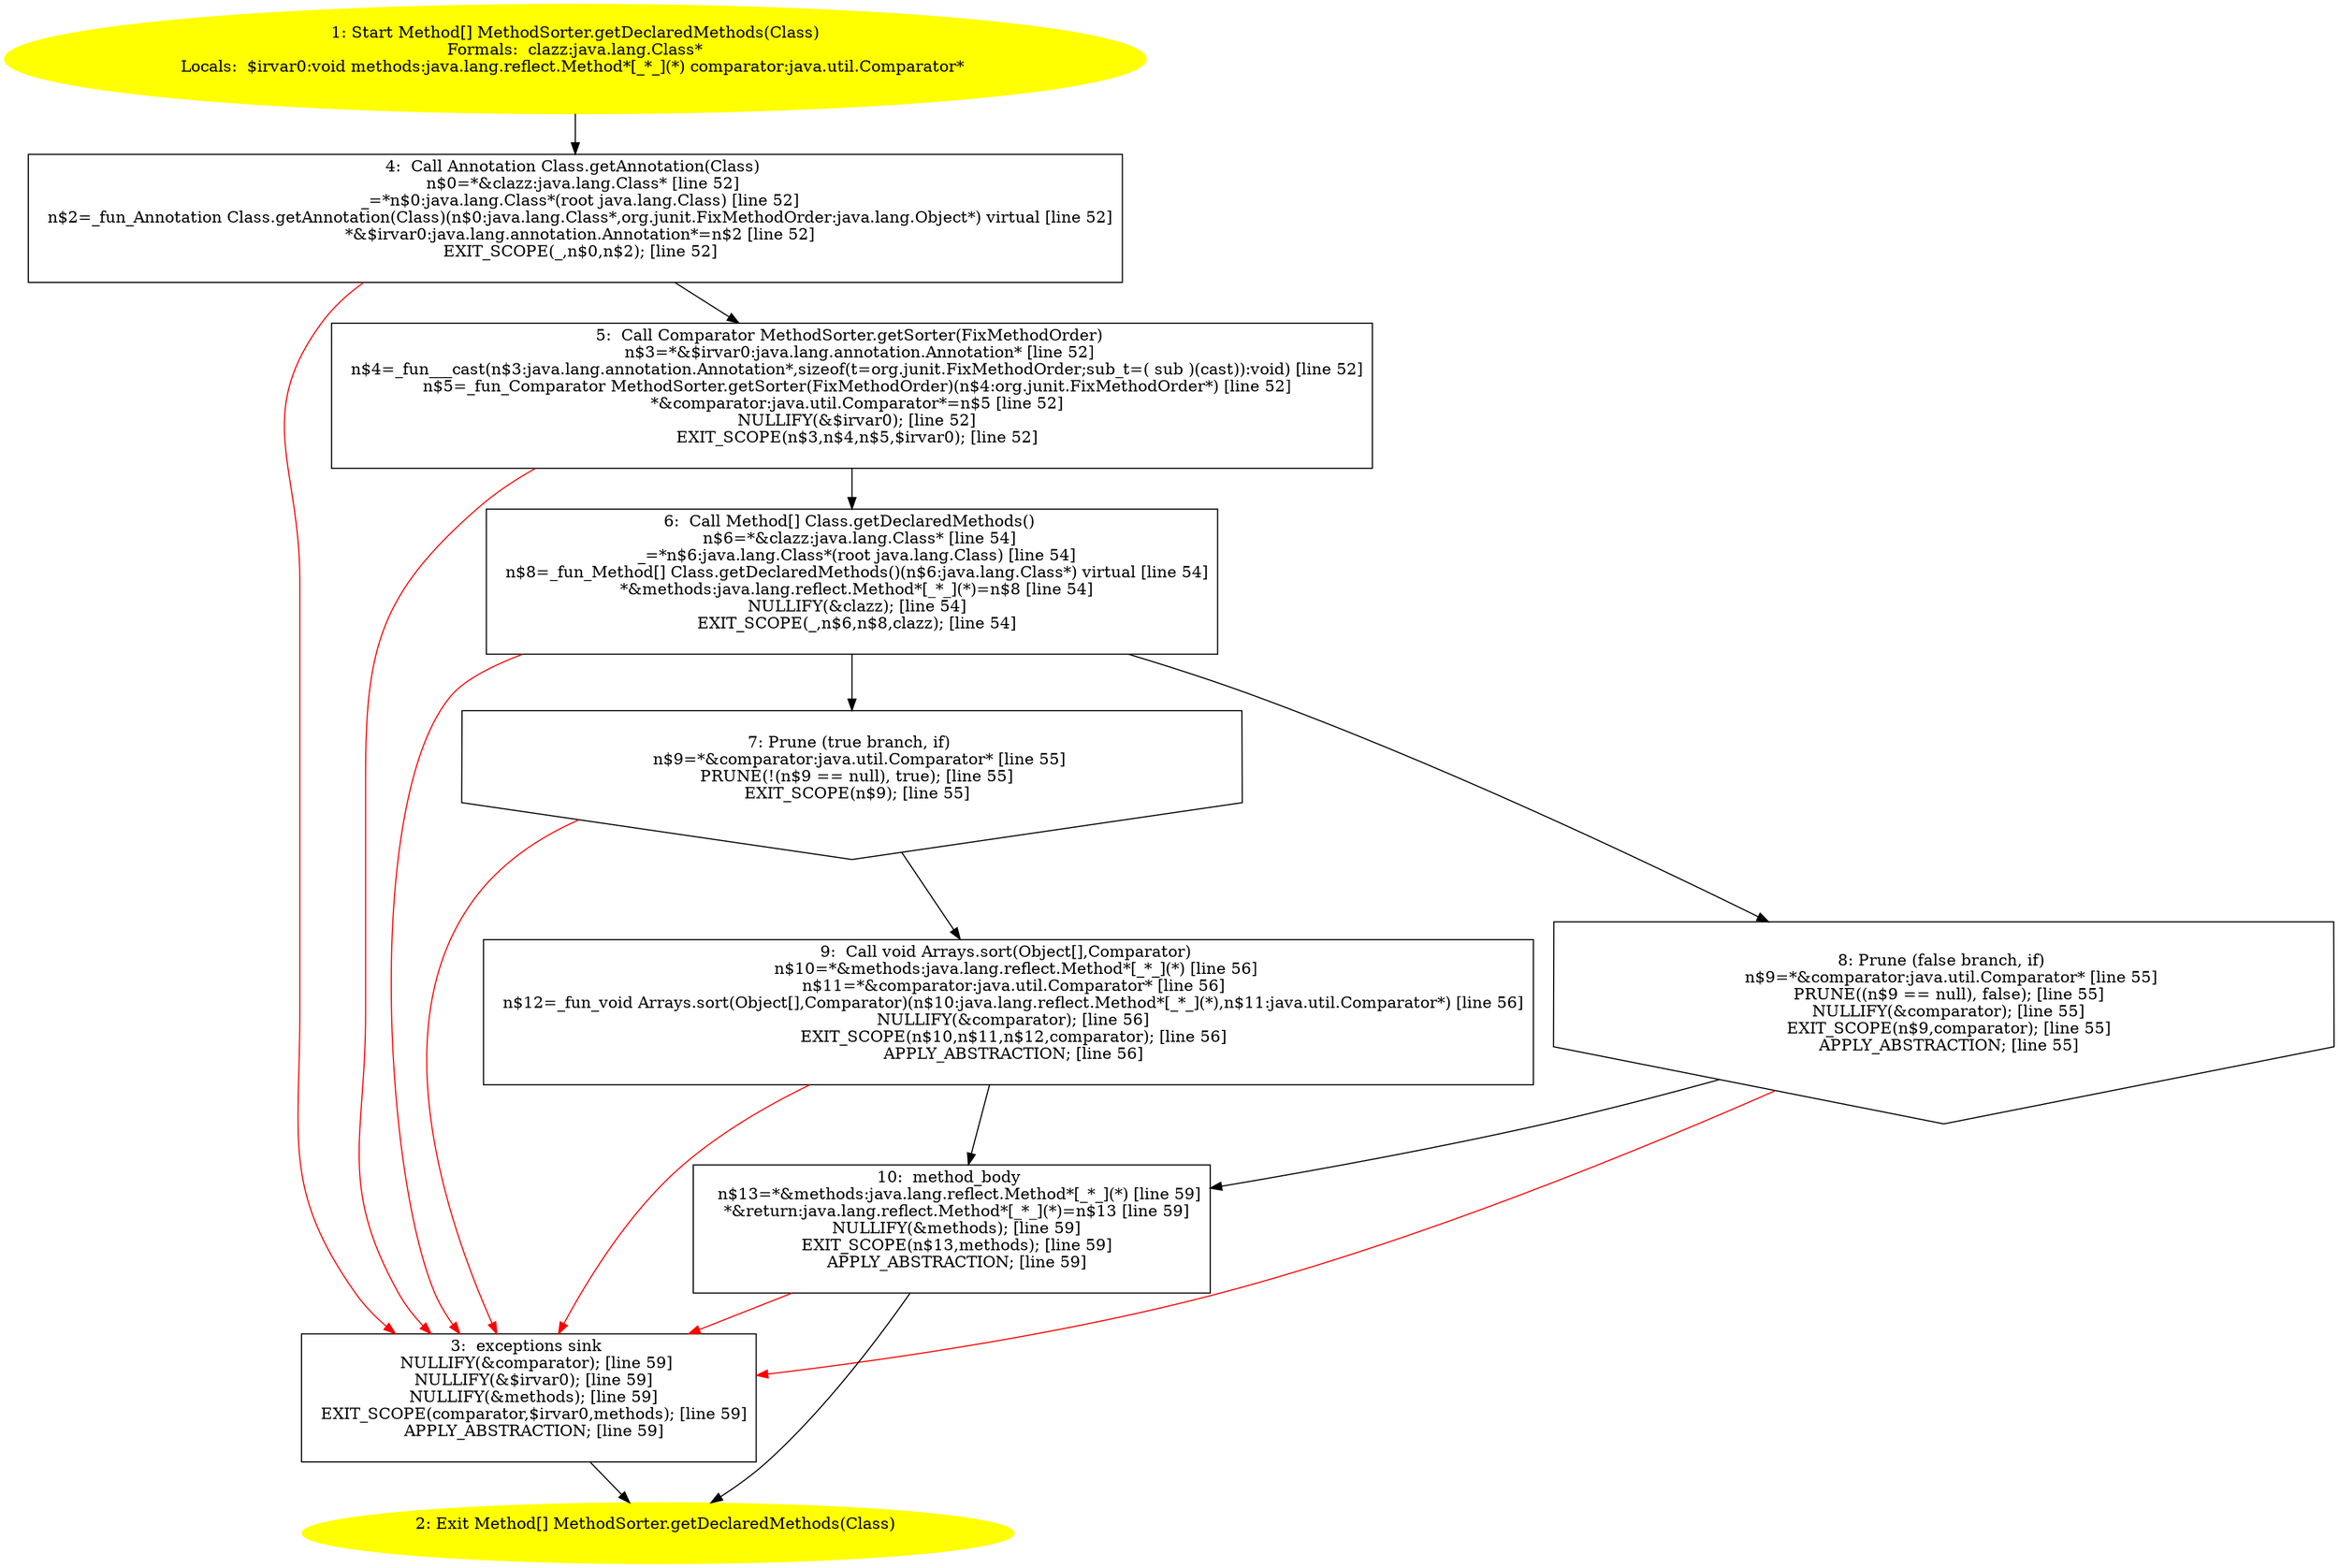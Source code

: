 /* @generated */
digraph cfg {
"org.junit.internal.MethodSorter.getDeclaredMethods(java.lang.Class):java.lang.reflect.Method[].3a86e8ab31cb5425701b288c5c75fbb7_1" [label="1: Start Method[] MethodSorter.getDeclaredMethods(Class)\nFormals:  clazz:java.lang.Class*\nLocals:  $irvar0:void methods:java.lang.reflect.Method*[_*_](*) comparator:java.util.Comparator* \n  " color=yellow style=filled]
	

	 "org.junit.internal.MethodSorter.getDeclaredMethods(java.lang.Class):java.lang.reflect.Method[].3a86e8ab31cb5425701b288c5c75fbb7_1" -> "org.junit.internal.MethodSorter.getDeclaredMethods(java.lang.Class):java.lang.reflect.Method[].3a86e8ab31cb5425701b288c5c75fbb7_4" ;
"org.junit.internal.MethodSorter.getDeclaredMethods(java.lang.Class):java.lang.reflect.Method[].3a86e8ab31cb5425701b288c5c75fbb7_2" [label="2: Exit Method[] MethodSorter.getDeclaredMethods(Class) \n  " color=yellow style=filled]
	

"org.junit.internal.MethodSorter.getDeclaredMethods(java.lang.Class):java.lang.reflect.Method[].3a86e8ab31cb5425701b288c5c75fbb7_3" [label="3:  exceptions sink \n   NULLIFY(&comparator); [line 59]\n  NULLIFY(&$irvar0); [line 59]\n  NULLIFY(&methods); [line 59]\n  EXIT_SCOPE(comparator,$irvar0,methods); [line 59]\n  APPLY_ABSTRACTION; [line 59]\n " shape="box"]
	

	 "org.junit.internal.MethodSorter.getDeclaredMethods(java.lang.Class):java.lang.reflect.Method[].3a86e8ab31cb5425701b288c5c75fbb7_3" -> "org.junit.internal.MethodSorter.getDeclaredMethods(java.lang.Class):java.lang.reflect.Method[].3a86e8ab31cb5425701b288c5c75fbb7_2" ;
"org.junit.internal.MethodSorter.getDeclaredMethods(java.lang.Class):java.lang.reflect.Method[].3a86e8ab31cb5425701b288c5c75fbb7_4" [label="4:  Call Annotation Class.getAnnotation(Class) \n   n$0=*&clazz:java.lang.Class* [line 52]\n  _=*n$0:java.lang.Class*(root java.lang.Class) [line 52]\n  n$2=_fun_Annotation Class.getAnnotation(Class)(n$0:java.lang.Class*,org.junit.FixMethodOrder:java.lang.Object*) virtual [line 52]\n  *&$irvar0:java.lang.annotation.Annotation*=n$2 [line 52]\n  EXIT_SCOPE(_,n$0,n$2); [line 52]\n " shape="box"]
	

	 "org.junit.internal.MethodSorter.getDeclaredMethods(java.lang.Class):java.lang.reflect.Method[].3a86e8ab31cb5425701b288c5c75fbb7_4" -> "org.junit.internal.MethodSorter.getDeclaredMethods(java.lang.Class):java.lang.reflect.Method[].3a86e8ab31cb5425701b288c5c75fbb7_5" ;
	 "org.junit.internal.MethodSorter.getDeclaredMethods(java.lang.Class):java.lang.reflect.Method[].3a86e8ab31cb5425701b288c5c75fbb7_4" -> "org.junit.internal.MethodSorter.getDeclaredMethods(java.lang.Class):java.lang.reflect.Method[].3a86e8ab31cb5425701b288c5c75fbb7_3" [color="red" ];
"org.junit.internal.MethodSorter.getDeclaredMethods(java.lang.Class):java.lang.reflect.Method[].3a86e8ab31cb5425701b288c5c75fbb7_5" [label="5:  Call Comparator MethodSorter.getSorter(FixMethodOrder) \n   n$3=*&$irvar0:java.lang.annotation.Annotation* [line 52]\n  n$4=_fun___cast(n$3:java.lang.annotation.Annotation*,sizeof(t=org.junit.FixMethodOrder;sub_t=( sub )(cast)):void) [line 52]\n  n$5=_fun_Comparator MethodSorter.getSorter(FixMethodOrder)(n$4:org.junit.FixMethodOrder*) [line 52]\n  *&comparator:java.util.Comparator*=n$5 [line 52]\n  NULLIFY(&$irvar0); [line 52]\n  EXIT_SCOPE(n$3,n$4,n$5,$irvar0); [line 52]\n " shape="box"]
	

	 "org.junit.internal.MethodSorter.getDeclaredMethods(java.lang.Class):java.lang.reflect.Method[].3a86e8ab31cb5425701b288c5c75fbb7_5" -> "org.junit.internal.MethodSorter.getDeclaredMethods(java.lang.Class):java.lang.reflect.Method[].3a86e8ab31cb5425701b288c5c75fbb7_6" ;
	 "org.junit.internal.MethodSorter.getDeclaredMethods(java.lang.Class):java.lang.reflect.Method[].3a86e8ab31cb5425701b288c5c75fbb7_5" -> "org.junit.internal.MethodSorter.getDeclaredMethods(java.lang.Class):java.lang.reflect.Method[].3a86e8ab31cb5425701b288c5c75fbb7_3" [color="red" ];
"org.junit.internal.MethodSorter.getDeclaredMethods(java.lang.Class):java.lang.reflect.Method[].3a86e8ab31cb5425701b288c5c75fbb7_6" [label="6:  Call Method[] Class.getDeclaredMethods() \n   n$6=*&clazz:java.lang.Class* [line 54]\n  _=*n$6:java.lang.Class*(root java.lang.Class) [line 54]\n  n$8=_fun_Method[] Class.getDeclaredMethods()(n$6:java.lang.Class*) virtual [line 54]\n  *&methods:java.lang.reflect.Method*[_*_](*)=n$8 [line 54]\n  NULLIFY(&clazz); [line 54]\n  EXIT_SCOPE(_,n$6,n$8,clazz); [line 54]\n " shape="box"]
	

	 "org.junit.internal.MethodSorter.getDeclaredMethods(java.lang.Class):java.lang.reflect.Method[].3a86e8ab31cb5425701b288c5c75fbb7_6" -> "org.junit.internal.MethodSorter.getDeclaredMethods(java.lang.Class):java.lang.reflect.Method[].3a86e8ab31cb5425701b288c5c75fbb7_7" ;
	 "org.junit.internal.MethodSorter.getDeclaredMethods(java.lang.Class):java.lang.reflect.Method[].3a86e8ab31cb5425701b288c5c75fbb7_6" -> "org.junit.internal.MethodSorter.getDeclaredMethods(java.lang.Class):java.lang.reflect.Method[].3a86e8ab31cb5425701b288c5c75fbb7_8" ;
	 "org.junit.internal.MethodSorter.getDeclaredMethods(java.lang.Class):java.lang.reflect.Method[].3a86e8ab31cb5425701b288c5c75fbb7_6" -> "org.junit.internal.MethodSorter.getDeclaredMethods(java.lang.Class):java.lang.reflect.Method[].3a86e8ab31cb5425701b288c5c75fbb7_3" [color="red" ];
"org.junit.internal.MethodSorter.getDeclaredMethods(java.lang.Class):java.lang.reflect.Method[].3a86e8ab31cb5425701b288c5c75fbb7_7" [label="7: Prune (true branch, if) \n   n$9=*&comparator:java.util.Comparator* [line 55]\n  PRUNE(!(n$9 == null), true); [line 55]\n  EXIT_SCOPE(n$9); [line 55]\n " shape="invhouse"]
	

	 "org.junit.internal.MethodSorter.getDeclaredMethods(java.lang.Class):java.lang.reflect.Method[].3a86e8ab31cb5425701b288c5c75fbb7_7" -> "org.junit.internal.MethodSorter.getDeclaredMethods(java.lang.Class):java.lang.reflect.Method[].3a86e8ab31cb5425701b288c5c75fbb7_9" ;
	 "org.junit.internal.MethodSorter.getDeclaredMethods(java.lang.Class):java.lang.reflect.Method[].3a86e8ab31cb5425701b288c5c75fbb7_7" -> "org.junit.internal.MethodSorter.getDeclaredMethods(java.lang.Class):java.lang.reflect.Method[].3a86e8ab31cb5425701b288c5c75fbb7_3" [color="red" ];
"org.junit.internal.MethodSorter.getDeclaredMethods(java.lang.Class):java.lang.reflect.Method[].3a86e8ab31cb5425701b288c5c75fbb7_8" [label="8: Prune (false branch, if) \n   n$9=*&comparator:java.util.Comparator* [line 55]\n  PRUNE((n$9 == null), false); [line 55]\n  NULLIFY(&comparator); [line 55]\n  EXIT_SCOPE(n$9,comparator); [line 55]\n  APPLY_ABSTRACTION; [line 55]\n " shape="invhouse"]
	

	 "org.junit.internal.MethodSorter.getDeclaredMethods(java.lang.Class):java.lang.reflect.Method[].3a86e8ab31cb5425701b288c5c75fbb7_8" -> "org.junit.internal.MethodSorter.getDeclaredMethods(java.lang.Class):java.lang.reflect.Method[].3a86e8ab31cb5425701b288c5c75fbb7_10" ;
	 "org.junit.internal.MethodSorter.getDeclaredMethods(java.lang.Class):java.lang.reflect.Method[].3a86e8ab31cb5425701b288c5c75fbb7_8" -> "org.junit.internal.MethodSorter.getDeclaredMethods(java.lang.Class):java.lang.reflect.Method[].3a86e8ab31cb5425701b288c5c75fbb7_3" [color="red" ];
"org.junit.internal.MethodSorter.getDeclaredMethods(java.lang.Class):java.lang.reflect.Method[].3a86e8ab31cb5425701b288c5c75fbb7_9" [label="9:  Call void Arrays.sort(Object[],Comparator) \n   n$10=*&methods:java.lang.reflect.Method*[_*_](*) [line 56]\n  n$11=*&comparator:java.util.Comparator* [line 56]\n  n$12=_fun_void Arrays.sort(Object[],Comparator)(n$10:java.lang.reflect.Method*[_*_](*),n$11:java.util.Comparator*) [line 56]\n  NULLIFY(&comparator); [line 56]\n  EXIT_SCOPE(n$10,n$11,n$12,comparator); [line 56]\n  APPLY_ABSTRACTION; [line 56]\n " shape="box"]
	

	 "org.junit.internal.MethodSorter.getDeclaredMethods(java.lang.Class):java.lang.reflect.Method[].3a86e8ab31cb5425701b288c5c75fbb7_9" -> "org.junit.internal.MethodSorter.getDeclaredMethods(java.lang.Class):java.lang.reflect.Method[].3a86e8ab31cb5425701b288c5c75fbb7_10" ;
	 "org.junit.internal.MethodSorter.getDeclaredMethods(java.lang.Class):java.lang.reflect.Method[].3a86e8ab31cb5425701b288c5c75fbb7_9" -> "org.junit.internal.MethodSorter.getDeclaredMethods(java.lang.Class):java.lang.reflect.Method[].3a86e8ab31cb5425701b288c5c75fbb7_3" [color="red" ];
"org.junit.internal.MethodSorter.getDeclaredMethods(java.lang.Class):java.lang.reflect.Method[].3a86e8ab31cb5425701b288c5c75fbb7_10" [label="10:  method_body \n   n$13=*&methods:java.lang.reflect.Method*[_*_](*) [line 59]\n  *&return:java.lang.reflect.Method*[_*_](*)=n$13 [line 59]\n  NULLIFY(&methods); [line 59]\n  EXIT_SCOPE(n$13,methods); [line 59]\n  APPLY_ABSTRACTION; [line 59]\n " shape="box"]
	

	 "org.junit.internal.MethodSorter.getDeclaredMethods(java.lang.Class):java.lang.reflect.Method[].3a86e8ab31cb5425701b288c5c75fbb7_10" -> "org.junit.internal.MethodSorter.getDeclaredMethods(java.lang.Class):java.lang.reflect.Method[].3a86e8ab31cb5425701b288c5c75fbb7_2" ;
	 "org.junit.internal.MethodSorter.getDeclaredMethods(java.lang.Class):java.lang.reflect.Method[].3a86e8ab31cb5425701b288c5c75fbb7_10" -> "org.junit.internal.MethodSorter.getDeclaredMethods(java.lang.Class):java.lang.reflect.Method[].3a86e8ab31cb5425701b288c5c75fbb7_3" [color="red" ];
}
